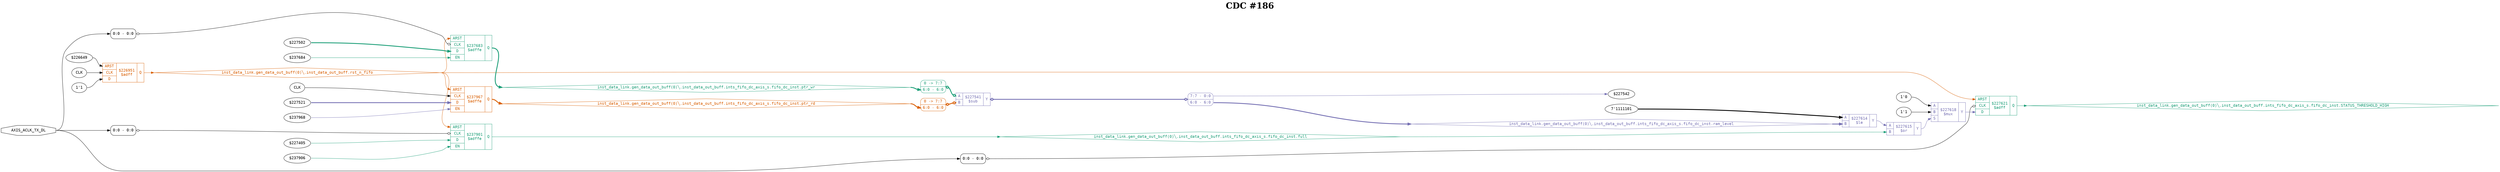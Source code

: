 digraph "spacefibre_light_top" {
label=<<b>CDC #186</b>>;
labelloc="t"
fontsize="30"
node ["fontname"="Courier"]
edge ["fontname"="Courier"]
rankdir="LR";
remincross=true;
n4 [ shape=octagon, label="AXIS_ACLK_TX_DL", color="black", fontcolor="black", href="/src/ip_spacefibre_light_top/spacefibre_light_top.vhd#58" ];
n5 [ shape=diamond, label="inst_data_link.gen_data_out_buff(0)&#9586;.inst_data_out_buff.ints_fifo_dc_axis_s.fifo_dc_inst.STATUS_THRESHOLD_HIGH", colorscheme="dark28", color="1", fontcolor="1", href="/src/ip/fifo_dc/fifo_dc.vhd#62" ];
n6 [ shape=diamond, label="inst_data_link.gen_data_out_buff(0)&#9586;.inst_data_out_buff.ints_fifo_dc_axis_s.fifo_dc_inst.full", colorscheme="dark28", color="1", fontcolor="1", href="/src/ip/fifo_dc/fifo_dc.vhd#127" ];
n7 [ shape=diamond, label="inst_data_link.gen_data_out_buff(0)&#9586;.inst_data_out_buff.ints_fifo_dc_axis_s.fifo_dc_inst.ptr_rd", colorscheme="dark28", color="2", fontcolor="2", href="/src/ip/fifo_dc/fifo_dc.vhd#98" ];
n8 [ shape=diamond, label="inst_data_link.gen_data_out_buff(0)&#9586;.inst_data_out_buff.ints_fifo_dc_axis_s.fifo_dc_inst.ptr_wr", colorscheme="dark28", color="1", fontcolor="1", href="/src/ip/fifo_dc/fifo_dc.vhd#94" ];
n9 [ shape=diamond, label="inst_data_link.gen_data_out_buff(0)&#9586;.inst_data_out_buff.ints_fifo_dc_axis_s.fifo_dc_inst.ram_level", colorscheme="dark28", color="3", fontcolor="3", href="/src/ip/fifo_dc/fifo_dc.vhd#109" ];
n10 [ shape=diamond, label="inst_data_link.gen_data_out_buff(0)&#9586;.inst_data_out_buff.rst_n_fifo", colorscheme="dark28", color="2", fontcolor="2", href="/src/module_data_link/data_out_buf.vhd#165" ];
{ rank="source"; n4;}
{ rank="sink";}
v1 [ label="$227502" ];
v2 [ label="$237684" ];
c16 [ shape=record, label="{{<p11> ARST|<p12> CLK|<p13> D|<p14> EN}|$237683\n$adffe|{<p15> Q}}", colorscheme="dark28", color="1", fontcolor="1" , href="/src/ip/fifo_dc/fifo_dc.vhd#199"  ];
x0 [ shape=record, style=rounded, label="<s0> 0:0 - 0:0 ", color="black", fontcolor="black" ];
x0:e -> c16:p12:w [arrowhead=odiamond, arrowtail=odiamond, dir=both, color="black", fontcolor="black", label=""];
v4 [ label="$227405" ];
v5 [ label="$237906" ];
c17 [ shape=record, label="{{<p11> ARST|<p12> CLK|<p13> D|<p14> EN}|$237901\n$adffe|{<p15> Q}}", colorscheme="dark28", color="1", fontcolor="1" , href="/src/ip/fifo_dc/fifo_dc.vhd#256"  ];
x3 [ shape=record, style=rounded, label="<s0> 0:0 - 0:0 ", color="black", fontcolor="black" ];
x3:e -> c17:p12:w [arrowhead=odiamond, arrowtail=odiamond, dir=both, color="black", fontcolor="black", label=""];
v6 [ label="CLK" ];
v7 [ label="$227521" ];
v8 [ label="$237968" ];
c18 [ shape=record, label="{{<p11> ARST|<p12> CLK|<p13> D|<p14> EN}|$237967\n$adffe|{<p15> Q}}", colorscheme="dark28", color="2", fontcolor="2" , href="/src/ip/fifo_dc/fifo_dc.vhd#321"  ];
v9 [ label="$226649" ];
v10 [ label="CLK" ];
v11 [ label="1'1" ];
c19 [ shape=record, label="{{<p11> ARST|<p12> CLK|<p13> D}|$226951\n$adff|{<p15> Q}}", colorscheme="dark28", color="2", fontcolor="2" , href="/src/module_data_link/data_out_buf.vhd#225"  ];
v12 [ label="7'1111101" ];
c23 [ shape=record, label="{{<p20> A|<p21> B}|$227614\n$le|{<p22> Y}}", colorscheme="dark28", color="3", fontcolor="3" , href="/src/ip/fifo_dc/fifo_dc.vhd#272"  ];
c24 [ shape=record, label="{{<p11> ARST|<p12> CLK|<p13> D}|$227621\n$adff|{<p15> Q}}", colorscheme="dark28", color="1", fontcolor="1" , href="/src/ip/fifo_dc/fifo_dc.vhd#256"  ];
x13 [ shape=record, style=rounded, label="<s0> 0:0 - 0:0 ", color="black", fontcolor="black" ];
x13:e -> c24:p12:w [arrowhead=odiamond, arrowtail=odiamond, dir=both, color="black", fontcolor="black", label=""];
c25 [ shape=record, label="{{<p20> A|<p21> B}|$227615\n$or|{<p22> Y}}", colorscheme="dark28", color="3", fontcolor="3" , href="/src/ip/fifo_dc/fifo_dc.vhd#272"  ];
v14 [ label="1'0" ];
v15 [ label="1'1" ];
c27 [ shape=record, label="{{<p20> A|<p21> B|<p26> S}|$227618\n$mux|{<p22> Y}}", colorscheme="dark28", color="3", fontcolor="3" , href="/src/ip/fifo_dc/fifo_dc.vhd#272"  ];
v19 [ label="$227542" ];
c28 [ shape=record, label="{{<p20> A|<p21> B}|$227541\n$sub|{<p22> Y}}", colorscheme="dark28", color="3", fontcolor="3" , href="/src/ip/fifo_dc/fifo_dc.vhd#160"  ];
x16 [ shape=record, style=rounded, label="0 -&gt; 7:7 |<s0> 6:0 - 6:0 ", colorscheme="dark28", color="1", fontcolor="1" ];
x16:e -> c28:p20:w [arrowhead=odiamond, arrowtail=odiamond, dir=both, colorscheme="dark28", color="1", fontcolor="1", style="setlinewidth(3)", label=""];
x17 [ shape=record, style=rounded, label="0 -&gt; 7:7 |<s0> 6:0 - 6:0 ", colorscheme="dark28", color="2", fontcolor="2" ];
x17:e -> c28:p21:w [arrowhead=odiamond, arrowtail=odiamond, dir=both, colorscheme="dark28", color="2", fontcolor="2", style="setlinewidth(3)", label=""];
x18 [ shape=record, style=rounded, label="<s1> 7:7 - 0:0 |<s0> 6:0 - 6:0 ", colorscheme="dark28", color="3", fontcolor="3" ];
c28:p22:e -> x18:w [arrowhead=odiamond, arrowtail=odiamond, dir=both, colorscheme="dark28", color="3", fontcolor="3", style="setlinewidth(3)", label=""];
c23:p22:e -> c25:p20:w [colorscheme="dark28", color="3", fontcolor="3", label=""];
c19:p15:e -> n10:w [colorscheme="dark28", color="2", fontcolor="2", label=""];
n10:e -> c16:p11:w [colorscheme="dark28", color="2", fontcolor="2", label=""];
n10:e -> c17:p11:w [colorscheme="dark28", color="2", fontcolor="2", label=""];
n10:e -> c18:p11:w [colorscheme="dark28", color="2", fontcolor="2", label=""];
n10:e -> c24:p11:w [colorscheme="dark28", color="2", fontcolor="2", label=""];
c25:p22:e -> c27:p26:w [colorscheme="dark28", color="3", fontcolor="3", label=""];
c27:p22:e -> c24:p13:w [colorscheme="dark28", color="3", fontcolor="3", label=""];
n4:e -> x0:s0:w [color="black", fontcolor="black", label=""];
n4:e -> x13:s0:w [color="black", fontcolor="black", label=""];
n4:e -> x3:s0:w [color="black", fontcolor="black", label=""];
c24:p15:e -> n5:w [colorscheme="dark28", color="1", fontcolor="1", label=""];
c17:p15:e -> n6:w [colorscheme="dark28", color="1", fontcolor="1", label=""];
n6:e -> c25:p21:w [colorscheme="dark28", color="1", fontcolor="1", label=""];
c18:p15:e -> n7:w [colorscheme="dark28", color="2", fontcolor="2", style="setlinewidth(3)", label=""];
n7:e -> x17:s0:w [colorscheme="dark28", color="2", fontcolor="2", style="setlinewidth(3)", label=""];
c16:p15:e -> n8:w [colorscheme="dark28", color="1", fontcolor="1", style="setlinewidth(3)", label=""];
n8:e -> x16:s0:w [colorscheme="dark28", color="1", fontcolor="1", style="setlinewidth(3)", label=""];
x18:s0:e -> n9:w [colorscheme="dark28", color="3", fontcolor="3", style="setlinewidth(3)", label=""];
n9:e -> c23:p21:w [colorscheme="dark28", color="3", fontcolor="3", style="setlinewidth(3)", label=""];
v1:e -> c16:p13:w [colorscheme="dark28", color="1", fontcolor="1", style="setlinewidth(3)", label=""];
v10:e -> c19:p12:w [color="black", fontcolor="black", label=""];
v11:e -> c19:p13:w [color="black", fontcolor="black", label=""];
v12:e -> c23:p20:w [color="black", fontcolor="black", style="setlinewidth(3)", label=""];
v14:e -> c27:p20:w [color="black", fontcolor="black", label=""];
v15:e -> c27:p21:w [color="black", fontcolor="black", label=""];
x18:s1:e -> v19:w [colorscheme="dark28", color="3", fontcolor="3", label=""];
v2:e -> c16:p14:w [colorscheme="dark28", color="1", fontcolor="1", label=""];
v4:e -> c17:p13:w [colorscheme="dark28", color="1", fontcolor="1", label=""];
v5:e -> c17:p14:w [colorscheme="dark28", color="1", fontcolor="1", label=""];
v6:e -> c18:p12:w [color="black", fontcolor="black", label=""];
v7:e -> c18:p13:w [colorscheme="dark28", color="3", fontcolor="3", style="setlinewidth(3)", label=""];
v8:e -> c18:p14:w [colorscheme="dark28", color="3", fontcolor="3", label=""];
v9:e -> c19:p11:w [color="black", fontcolor="black", label=""];
}
